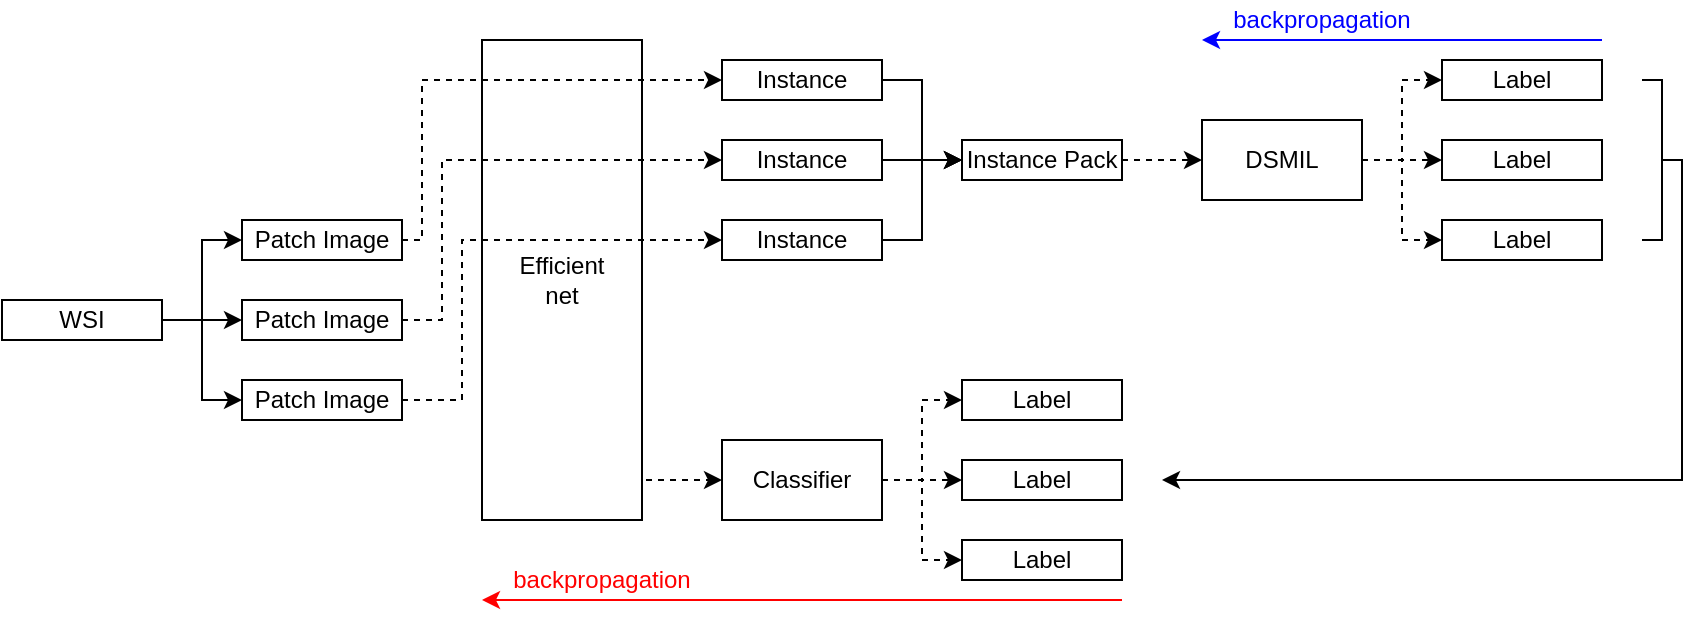 <mxfile version="21.0.1" type="device"><diagram name="페이지-1" id="6ACOFVqvU8J1zDceDkA6"><mxGraphModel dx="1434" dy="756" grid="1" gridSize="10" guides="1" tooltips="1" connect="1" arrows="1" fold="1" page="1" pageScale="1" pageWidth="919" pageHeight="360" math="0" shadow="0"><root><mxCell id="0"/><mxCell id="1" parent="0"/><mxCell id="24wCOpTkxgq8L5_nIPo6-1" value="Patch Image" style="rounded=0;whiteSpace=wrap;html=1;" vertex="1" parent="1"><mxGeometry x="160" y="130" width="80" height="20" as="geometry"/></mxCell><mxCell id="24wCOpTkxgq8L5_nIPo6-46" style="edgeStyle=orthogonalEdgeStyle;rounded=0;orthogonalLoop=1;jettySize=auto;html=1;entryX=0;entryY=0.5;entryDx=0;entryDy=0;" edge="1" parent="1" source="24wCOpTkxgq8L5_nIPo6-2" target="24wCOpTkxgq8L5_nIPo6-1"><mxGeometry relative="1" as="geometry"/></mxCell><mxCell id="24wCOpTkxgq8L5_nIPo6-47" style="edgeStyle=orthogonalEdgeStyle;rounded=0;orthogonalLoop=1;jettySize=auto;html=1;entryX=0;entryY=0.5;entryDx=0;entryDy=0;" edge="1" parent="1" source="24wCOpTkxgq8L5_nIPo6-2" target="24wCOpTkxgq8L5_nIPo6-8"><mxGeometry relative="1" as="geometry"/></mxCell><mxCell id="24wCOpTkxgq8L5_nIPo6-48" style="edgeStyle=orthogonalEdgeStyle;rounded=0;orthogonalLoop=1;jettySize=auto;html=1;entryX=0;entryY=0.5;entryDx=0;entryDy=0;" edge="1" parent="1" source="24wCOpTkxgq8L5_nIPo6-2" target="24wCOpTkxgq8L5_nIPo6-7"><mxGeometry relative="1" as="geometry"/></mxCell><mxCell id="24wCOpTkxgq8L5_nIPo6-2" value="WSI" style="rounded=0;whiteSpace=wrap;html=1;" vertex="1" parent="1"><mxGeometry x="40" y="170" width="80" height="20" as="geometry"/></mxCell><mxCell id="24wCOpTkxgq8L5_nIPo6-3" value="Label" style="rounded=0;whiteSpace=wrap;html=1;" vertex="1" parent="1"><mxGeometry x="520" y="210" width="80" height="20" as="geometry"/></mxCell><mxCell id="24wCOpTkxgq8L5_nIPo6-18" style="edgeStyle=orthogonalEdgeStyle;rounded=0;orthogonalLoop=1;jettySize=auto;html=1;entryX=0;entryY=0.5;entryDx=0;entryDy=0;" edge="1" parent="1" source="24wCOpTkxgq8L5_nIPo6-4" target="24wCOpTkxgq8L5_nIPo6-6"><mxGeometry relative="1" as="geometry"/></mxCell><mxCell id="24wCOpTkxgq8L5_nIPo6-4" value="Instance" style="rounded=0;whiteSpace=wrap;html=1;" vertex="1" parent="1"><mxGeometry x="400" y="50" width="80" height="20" as="geometry"/></mxCell><mxCell id="24wCOpTkxgq8L5_nIPo6-31" style="edgeStyle=orthogonalEdgeStyle;rounded=0;orthogonalLoop=1;jettySize=auto;html=1;entryX=0;entryY=0.5;entryDx=0;entryDy=0;dashed=1;" edge="1" parent="1" source="24wCOpTkxgq8L5_nIPo6-6" target="24wCOpTkxgq8L5_nIPo6-22"><mxGeometry relative="1" as="geometry"/></mxCell><mxCell id="24wCOpTkxgq8L5_nIPo6-6" value="Instance Pack" style="rounded=0;whiteSpace=wrap;html=1;" vertex="1" parent="1"><mxGeometry x="520" y="90" width="80" height="20" as="geometry"/></mxCell><mxCell id="24wCOpTkxgq8L5_nIPo6-7" value="Patch Image" style="rounded=0;whiteSpace=wrap;html=1;" vertex="1" parent="1"><mxGeometry x="160" y="170" width="80" height="20" as="geometry"/></mxCell><mxCell id="24wCOpTkxgq8L5_nIPo6-8" value="Patch Image" style="rounded=0;whiteSpace=wrap;html=1;" vertex="1" parent="1"><mxGeometry x="160" y="210" width="80" height="20" as="geometry"/></mxCell><mxCell id="24wCOpTkxgq8L5_nIPo6-21" style="edgeStyle=orthogonalEdgeStyle;rounded=0;orthogonalLoop=1;jettySize=auto;html=1;" edge="1" parent="1" source="24wCOpTkxgq8L5_nIPo6-9"><mxGeometry relative="1" as="geometry"><mxPoint x="520" y="100" as="targetPoint"/></mxGeometry></mxCell><mxCell id="24wCOpTkxgq8L5_nIPo6-9" value="Instance" style="rounded=0;whiteSpace=wrap;html=1;" vertex="1" parent="1"><mxGeometry x="400" y="90" width="80" height="20" as="geometry"/></mxCell><mxCell id="24wCOpTkxgq8L5_nIPo6-20" style="edgeStyle=orthogonalEdgeStyle;rounded=0;orthogonalLoop=1;jettySize=auto;html=1;entryX=0;entryY=0.5;entryDx=0;entryDy=0;" edge="1" parent="1" source="24wCOpTkxgq8L5_nIPo6-10" target="24wCOpTkxgq8L5_nIPo6-6"><mxGeometry relative="1" as="geometry"/></mxCell><mxCell id="24wCOpTkxgq8L5_nIPo6-10" value="Instance" style="rounded=0;whiteSpace=wrap;html=1;" vertex="1" parent="1"><mxGeometry x="400" y="130" width="80" height="20" as="geometry"/></mxCell><mxCell id="24wCOpTkxgq8L5_nIPo6-11" value="Label" style="rounded=0;whiteSpace=wrap;html=1;" vertex="1" parent="1"><mxGeometry x="760" y="50" width="80" height="20" as="geometry"/></mxCell><mxCell id="24wCOpTkxgq8L5_nIPo6-12" value="Label" style="rounded=0;whiteSpace=wrap;html=1;" vertex="1" parent="1"><mxGeometry x="520" y="250" width="80" height="20" as="geometry"/></mxCell><mxCell id="24wCOpTkxgq8L5_nIPo6-13" value="Label" style="rounded=0;whiteSpace=wrap;html=1;" vertex="1" parent="1"><mxGeometry x="520" y="290" width="80" height="20" as="geometry"/></mxCell><mxCell id="24wCOpTkxgq8L5_nIPo6-43" style="edgeStyle=orthogonalEdgeStyle;rounded=0;orthogonalLoop=1;jettySize=auto;html=1;exitX=1;exitY=0.75;exitDx=0;exitDy=0;entryX=0;entryY=0.5;entryDx=0;entryDy=0;dashed=1;" edge="1" parent="1" source="24wCOpTkxgq8L5_nIPo6-14" target="24wCOpTkxgq8L5_nIPo6-35"><mxGeometry relative="1" as="geometry"><Array as="points"><mxPoint x="360" y="260"/></Array></mxGeometry></mxCell><mxCell id="24wCOpTkxgq8L5_nIPo6-14" value="Efficient&lt;br&gt;net" style="rounded=0;whiteSpace=wrap;html=1;" vertex="1" parent="1"><mxGeometry x="280" y="40" width="80" height="240" as="geometry"/></mxCell><mxCell id="24wCOpTkxgq8L5_nIPo6-15" style="edgeStyle=orthogonalEdgeStyle;rounded=0;orthogonalLoop=1;jettySize=auto;html=1;entryX=0;entryY=0.5;entryDx=0;entryDy=0;dashed=1;" edge="1" parent="1" source="24wCOpTkxgq8L5_nIPo6-1" target="24wCOpTkxgq8L5_nIPo6-4"><mxGeometry relative="1" as="geometry"><Array as="points"><mxPoint x="250" y="140"/><mxPoint x="250" y="60"/></Array></mxGeometry></mxCell><mxCell id="24wCOpTkxgq8L5_nIPo6-16" style="edgeStyle=orthogonalEdgeStyle;rounded=0;orthogonalLoop=1;jettySize=auto;html=1;entryX=0;entryY=0.5;entryDx=0;entryDy=0;dashed=1;" edge="1" parent="1" source="24wCOpTkxgq8L5_nIPo6-7" target="24wCOpTkxgq8L5_nIPo6-9"><mxGeometry relative="1" as="geometry"><Array as="points"><mxPoint x="260" y="180"/><mxPoint x="260" y="100"/></Array></mxGeometry></mxCell><mxCell id="24wCOpTkxgq8L5_nIPo6-17" style="edgeStyle=orthogonalEdgeStyle;rounded=0;orthogonalLoop=1;jettySize=auto;html=1;entryX=0;entryY=0.5;entryDx=0;entryDy=0;dashed=1;" edge="1" parent="1" source="24wCOpTkxgq8L5_nIPo6-8" target="24wCOpTkxgq8L5_nIPo6-10"><mxGeometry relative="1" as="geometry"><Array as="points"><mxPoint x="270" y="220"/><mxPoint x="270" y="140"/></Array></mxGeometry></mxCell><mxCell id="24wCOpTkxgq8L5_nIPo6-32" style="edgeStyle=orthogonalEdgeStyle;rounded=0;orthogonalLoop=1;jettySize=auto;html=1;entryX=0;entryY=0.5;entryDx=0;entryDy=0;dashed=1;" edge="1" parent="1" source="24wCOpTkxgq8L5_nIPo6-22" target="24wCOpTkxgq8L5_nIPo6-11"><mxGeometry relative="1" as="geometry"/></mxCell><mxCell id="24wCOpTkxgq8L5_nIPo6-33" style="edgeStyle=orthogonalEdgeStyle;rounded=0;orthogonalLoop=1;jettySize=auto;html=1;entryX=0;entryY=0.5;entryDx=0;entryDy=0;dashed=1;" edge="1" parent="1" source="24wCOpTkxgq8L5_nIPo6-22" target="24wCOpTkxgq8L5_nIPo6-24"><mxGeometry relative="1" as="geometry"/></mxCell><mxCell id="24wCOpTkxgq8L5_nIPo6-34" style="edgeStyle=orthogonalEdgeStyle;rounded=0;orthogonalLoop=1;jettySize=auto;html=1;entryX=0;entryY=0.5;entryDx=0;entryDy=0;dashed=1;" edge="1" parent="1" source="24wCOpTkxgq8L5_nIPo6-22" target="24wCOpTkxgq8L5_nIPo6-25"><mxGeometry relative="1" as="geometry"/></mxCell><mxCell id="24wCOpTkxgq8L5_nIPo6-22" value="DSMIL" style="rounded=0;whiteSpace=wrap;html=1;" vertex="1" parent="1"><mxGeometry x="640" y="80" width="80" height="40" as="geometry"/></mxCell><mxCell id="24wCOpTkxgq8L5_nIPo6-24" value="Label" style="rounded=0;whiteSpace=wrap;html=1;" vertex="1" parent="1"><mxGeometry x="760" y="90" width="80" height="20" as="geometry"/></mxCell><mxCell id="24wCOpTkxgq8L5_nIPo6-25" value="Label" style="rounded=0;whiteSpace=wrap;html=1;" vertex="1" parent="1"><mxGeometry x="760" y="130" width="80" height="20" as="geometry"/></mxCell><mxCell id="24wCOpTkxgq8L5_nIPo6-39" style="edgeStyle=orthogonalEdgeStyle;rounded=0;orthogonalLoop=1;jettySize=auto;html=1;entryX=0;entryY=0.5;entryDx=0;entryDy=0;dashed=1;" edge="1" parent="1" source="24wCOpTkxgq8L5_nIPo6-35" target="24wCOpTkxgq8L5_nIPo6-3"><mxGeometry relative="1" as="geometry"/></mxCell><mxCell id="24wCOpTkxgq8L5_nIPo6-41" style="edgeStyle=orthogonalEdgeStyle;rounded=0;orthogonalLoop=1;jettySize=auto;html=1;entryX=0;entryY=0.5;entryDx=0;entryDy=0;dashed=1;" edge="1" parent="1" source="24wCOpTkxgq8L5_nIPo6-35" target="24wCOpTkxgq8L5_nIPo6-13"><mxGeometry relative="1" as="geometry"/></mxCell><mxCell id="24wCOpTkxgq8L5_nIPo6-42" style="edgeStyle=orthogonalEdgeStyle;rounded=0;orthogonalLoop=1;jettySize=auto;html=1;entryX=0;entryY=0.5;entryDx=0;entryDy=0;dashed=1;" edge="1" parent="1" source="24wCOpTkxgq8L5_nIPo6-35" target="24wCOpTkxgq8L5_nIPo6-12"><mxGeometry relative="1" as="geometry"/></mxCell><mxCell id="24wCOpTkxgq8L5_nIPo6-35" value="Classifier" style="rounded=0;whiteSpace=wrap;html=1;" vertex="1" parent="1"><mxGeometry x="400" y="240" width="80" height="40" as="geometry"/></mxCell><mxCell id="24wCOpTkxgq8L5_nIPo6-44" value="" style="endArrow=none;html=1;rounded=0;" edge="1" parent="1"><mxGeometry width="50" height="50" relative="1" as="geometry"><mxPoint x="860" y="140" as="sourcePoint"/><mxPoint x="860" y="60" as="targetPoint"/><Array as="points"><mxPoint x="870" y="140"/><mxPoint x="870" y="60"/></Array></mxGeometry></mxCell><mxCell id="24wCOpTkxgq8L5_nIPo6-45" value="" style="endArrow=classic;html=1;rounded=0;" edge="1" parent="1"><mxGeometry width="50" height="50" relative="1" as="geometry"><mxPoint x="870" y="100" as="sourcePoint"/><mxPoint x="620" y="260" as="targetPoint"/><Array as="points"><mxPoint x="880" y="100"/><mxPoint x="880" y="260"/></Array></mxGeometry></mxCell><mxCell id="24wCOpTkxgq8L5_nIPo6-49" value="" style="endArrow=classic;html=1;rounded=0;strokeColor=#FF0000;" edge="1" parent="1"><mxGeometry width="50" height="50" relative="1" as="geometry"><mxPoint x="600" y="320" as="sourcePoint"/><mxPoint x="280" y="320" as="targetPoint"/></mxGeometry></mxCell><mxCell id="24wCOpTkxgq8L5_nIPo6-50" value="" style="endArrow=classic;html=1;rounded=0;strokeColor=#0000FF;" edge="1" parent="1"><mxGeometry width="50" height="50" relative="1" as="geometry"><mxPoint x="840" y="40" as="sourcePoint"/><mxPoint x="640" y="40" as="targetPoint"/></mxGeometry></mxCell><mxCell id="24wCOpTkxgq8L5_nIPo6-51" value="backpropagation" style="text;html=1;strokeColor=none;fillColor=none;align=center;verticalAlign=middle;whiteSpace=wrap;rounded=0;fontColor=#FF0000;" vertex="1" parent="1"><mxGeometry x="280" y="300" width="120" height="20" as="geometry"/></mxCell><mxCell id="24wCOpTkxgq8L5_nIPo6-53" value="backpropagation" style="text;html=1;strokeColor=none;fillColor=none;align=center;verticalAlign=middle;whiteSpace=wrap;rounded=0;fontColor=#0000FF;" vertex="1" parent="1"><mxGeometry x="640" y="20" width="120" height="20" as="geometry"/></mxCell></root></mxGraphModel></diagram></mxfile>